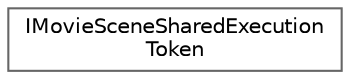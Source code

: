 digraph "Graphical Class Hierarchy"
{
 // INTERACTIVE_SVG=YES
 // LATEX_PDF_SIZE
  bgcolor="transparent";
  edge [fontname=Helvetica,fontsize=10,labelfontname=Helvetica,labelfontsize=10];
  node [fontname=Helvetica,fontsize=10,shape=box,height=0.2,width=0.4];
  rankdir="LR";
  Node0 [id="Node000000",label="IMovieSceneSharedExecution\lToken",height=0.2,width=0.4,color="grey40", fillcolor="white", style="filled",URL="$d3/d88/structIMovieSceneSharedExecutionToken.html",tooltip="Identifiyable and sortable execution token."];
}
